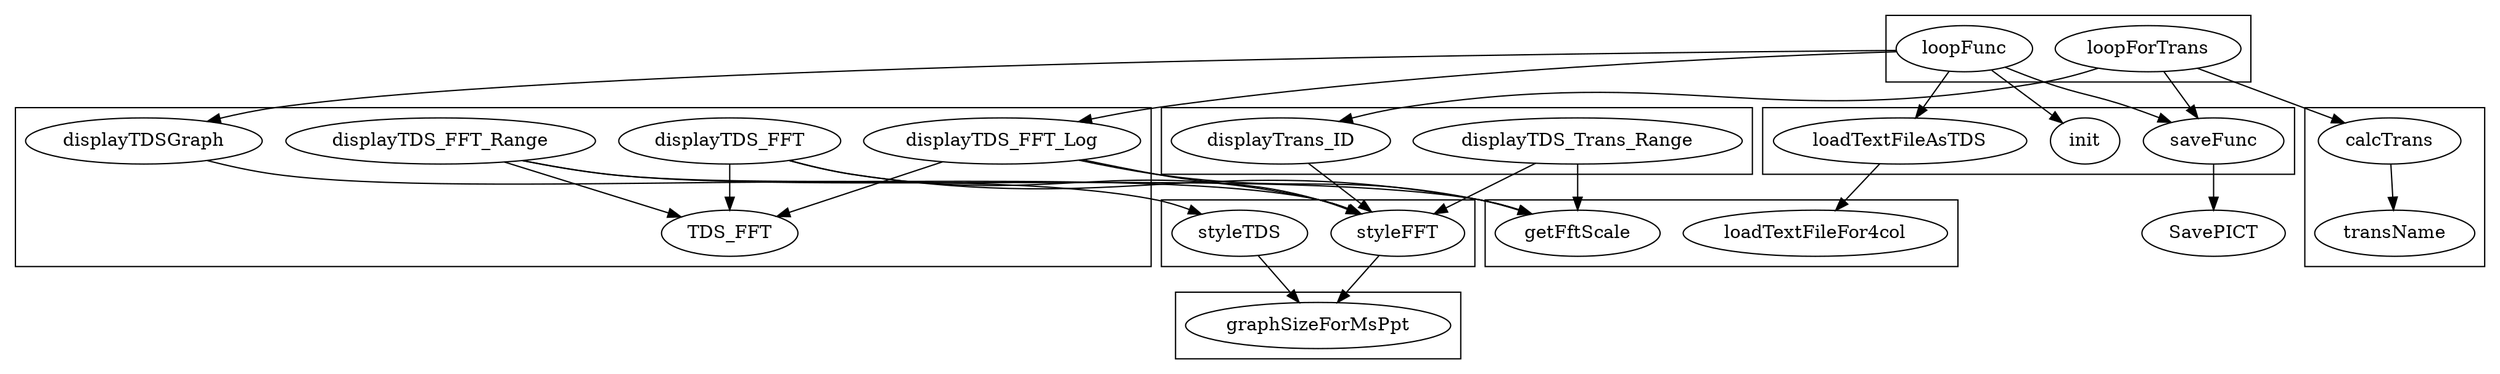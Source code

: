 // function dependance

digraph function{
	//subgraph cluster_IgorStandardFunction{
	/*	LoadWave
		Rename
		CheckName
		DimSize
		round
		SavePICT
		Display
		SetScale
		SetAxis
		ModifyGraph
		log
		DelayUpdate
		Make
		FFT
	*/
	//}
	///////////////////////////////////////
	// loop Functions
	///////////////////////////////////////
	subgraph cluster_loop{
		loopFunc
		loopForTrans
	}

	loopFunc -> {
		init
		loadTextFileAsTDS
		displayTDSGraph
		saveFunc
		displayTDS_FFT_Log
	}

	loopForTrans -> {
		calcTrans
		displayTrans_ID
		saveFunc
	}

	///////////////////////////////////////
	// Public Functions
	///////////////////////////////////////
	subgraph cluster_PublicFunctions{
		saveFunc
		init
		loadTextFileAsTDS
	}
	subgraph cluster_displayFunctions{
		// for Display
		displayTDSGraph
		displayTDS_FFT
		displayTDS_FFT_Range
		displayTDS_FFT_Log

		TDS_FFT
	}
	subgraph cluster_displayTransFunctions{
		displayTDS_Trans_Range
		displayTrans_ID
	}
	subgraph cluster_tmp{
		transName

		calcTrans

	}
	saveFunc -> SavePICT
	loadTextFileAsTDS -> {
		loadTextFileFor4col
		// init
	}

	// for display /////////////////////
	displayTDSGraph -> {
	//	Display
		styleTDS
	}
	displayTDS_FFT -> {
		TDS_FFT
	//	Display
		styleFFT
		getFftScale
	//	SetScale
	}
	displayTDS_FFT_Range -> {
		TDS_FFT
	//	Display
		styleFFT
		getFftScale
	//	SetScale
	//	SetAxis
	}
	displayTDS_FFT_Log -> {
		TDS_FFT
	//	Display
		styleFFT
		getFftScale
	//	SetScale
	//	SetAxis
	//	ModifyGraph
	//	log
	//	DelayUpdate
	}
	///////////////////
	TDS_FFT -> {
	//	FFT
	//	DelayUpdate
	}

	displayTDS_Trans_Range -> {
	//	Display
		styleFFT
		getFftScale
	//	SetScale
	//	SetAxis
	}

	calcTrans -> {
	//	DimSize
	//	Make
		transName
	//	Rename
	}

	displayTrans_ID -> {
	//	Display
		styleFFT
	//	SetScale
	//	DimSize
	//	SetAxis
	}



	///////////////////////////////////////
	// Graph Style
	///////////////////////////////////////
	subgraph cluster_GraphStyle{
		styleFFT
		styleTDS
	}

	subgraph cluster_GraphStylePrivate{
		graphSizeForMsPpt
	}

	styleFFT -> graphSizeForMsPpt
	styleTDS -> graphSizeForMsPpt

	///////////////////////////////////////
	// General Functions
	///////////////////////////////////////
	subgraph cluster_GeneralFunctions{
		loadTextFileFor4col
		getFftScale
	}

	getFftScale -> {
	//	DimSize
	//	round
	}
	loadTextFileFor4col -> {
	//	LoadWave
	//	Rename
	//	CheckName
	}


}